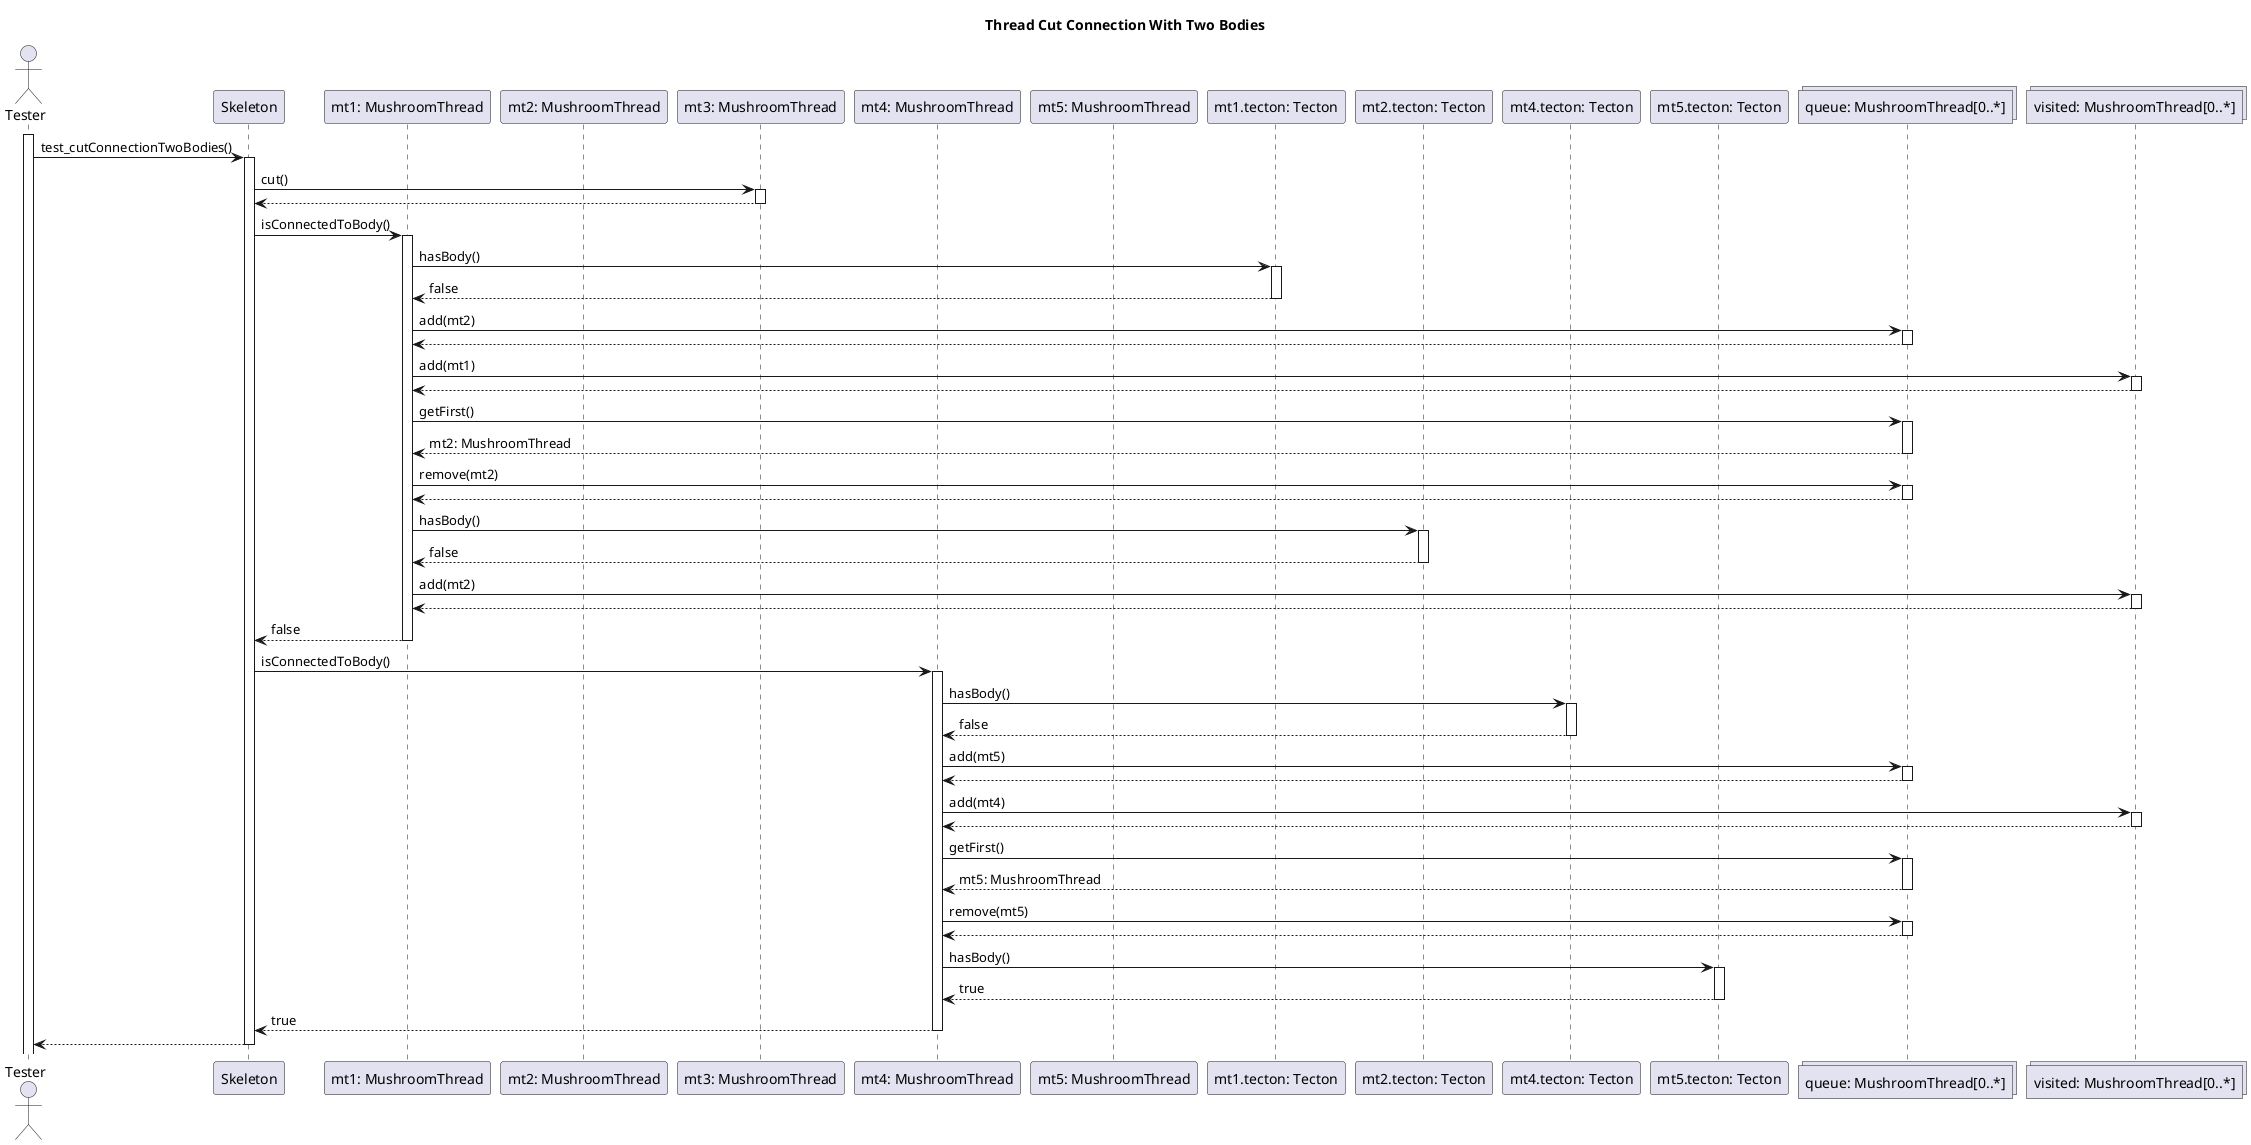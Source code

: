 @startuml  Cut Connection With Two Bodies

title Thread Cut Connection With Two Bodies

actor "Tester" as tester
participant "Skeleton" as skeleton

participant "mt1: MushroomThread" as mt1
participant "mt2: MushroomThread" as mt2
participant "mt3: MushroomThread" as mt3
participant "mt4: MushroomThread" as mt4
participant "mt5: MushroomThread" as mt5

participant "mt1.tecton: Tecton" as t1
participant "mt2.tecton: Tecton" as t2
participant "mt4.tecton: Tecton" as t4
participant "mt5.tecton: Tecton" as t5

collections "queue: MushroomThread[0..*]" as q
collections "visited: MushroomThread[0..*]" as visited

activate tester

tester -> skeleton: test_cutConnectionTwoBodies()
activate skeleton

' CUT
skeleton -> mt3: cut()
activate mt3
mt3 --> skeleton
deactivate mt3

' MT 1
skeleton -> mt1: isConnectedToBody()
activate mt1

mt1 -> t1: hasBody()
activate t1
t1 --> mt1: false
deactivate t1

mt1 -> q: add(mt2)
activate q
q --> mt1
deactivate q

mt1 -> visited: add(mt1)
activate visited
visited --> mt1
deactivate visited

mt1 -> q: getFirst()
activate q
q --> mt1: mt2: MushroomThread
deactivate q

mt1 -> q: remove(mt2)
activate q
q --> mt1
deactivate q

mt1 -> t2: hasBody()
activate t2
t2 --> mt1: false
deactivate t2

mt1 -> visited: add(mt2)
activate visited
visited --> mt1
deactivate visited

mt1 --> skeleton: false
deactivate mt1

' MT 4

skeleton -> mt4: isConnectedToBody()
activate mt4

mt4 -> t4: hasBody()
activate t4
t4 --> mt4: false
deactivate t4

mt4 -> q: add(mt5)
activate q
q --> mt4
deactivate q

mt4 -> visited: add(mt4)
activate visited
visited --> mt4
deactivate visited

mt4 -> q: getFirst()
activate q
q --> mt4: mt5: MushroomThread
deactivate q

mt4 -> q: remove(mt5)
activate q
q --> mt4
deactivate q

mt4 -> t5: hasBody()
activate t5
t5 --> mt4: true
deactivate t5

mt4 --> skeleton: true
deactivate mt4

skeleton --> tester
deactivate skeleton

@enduml